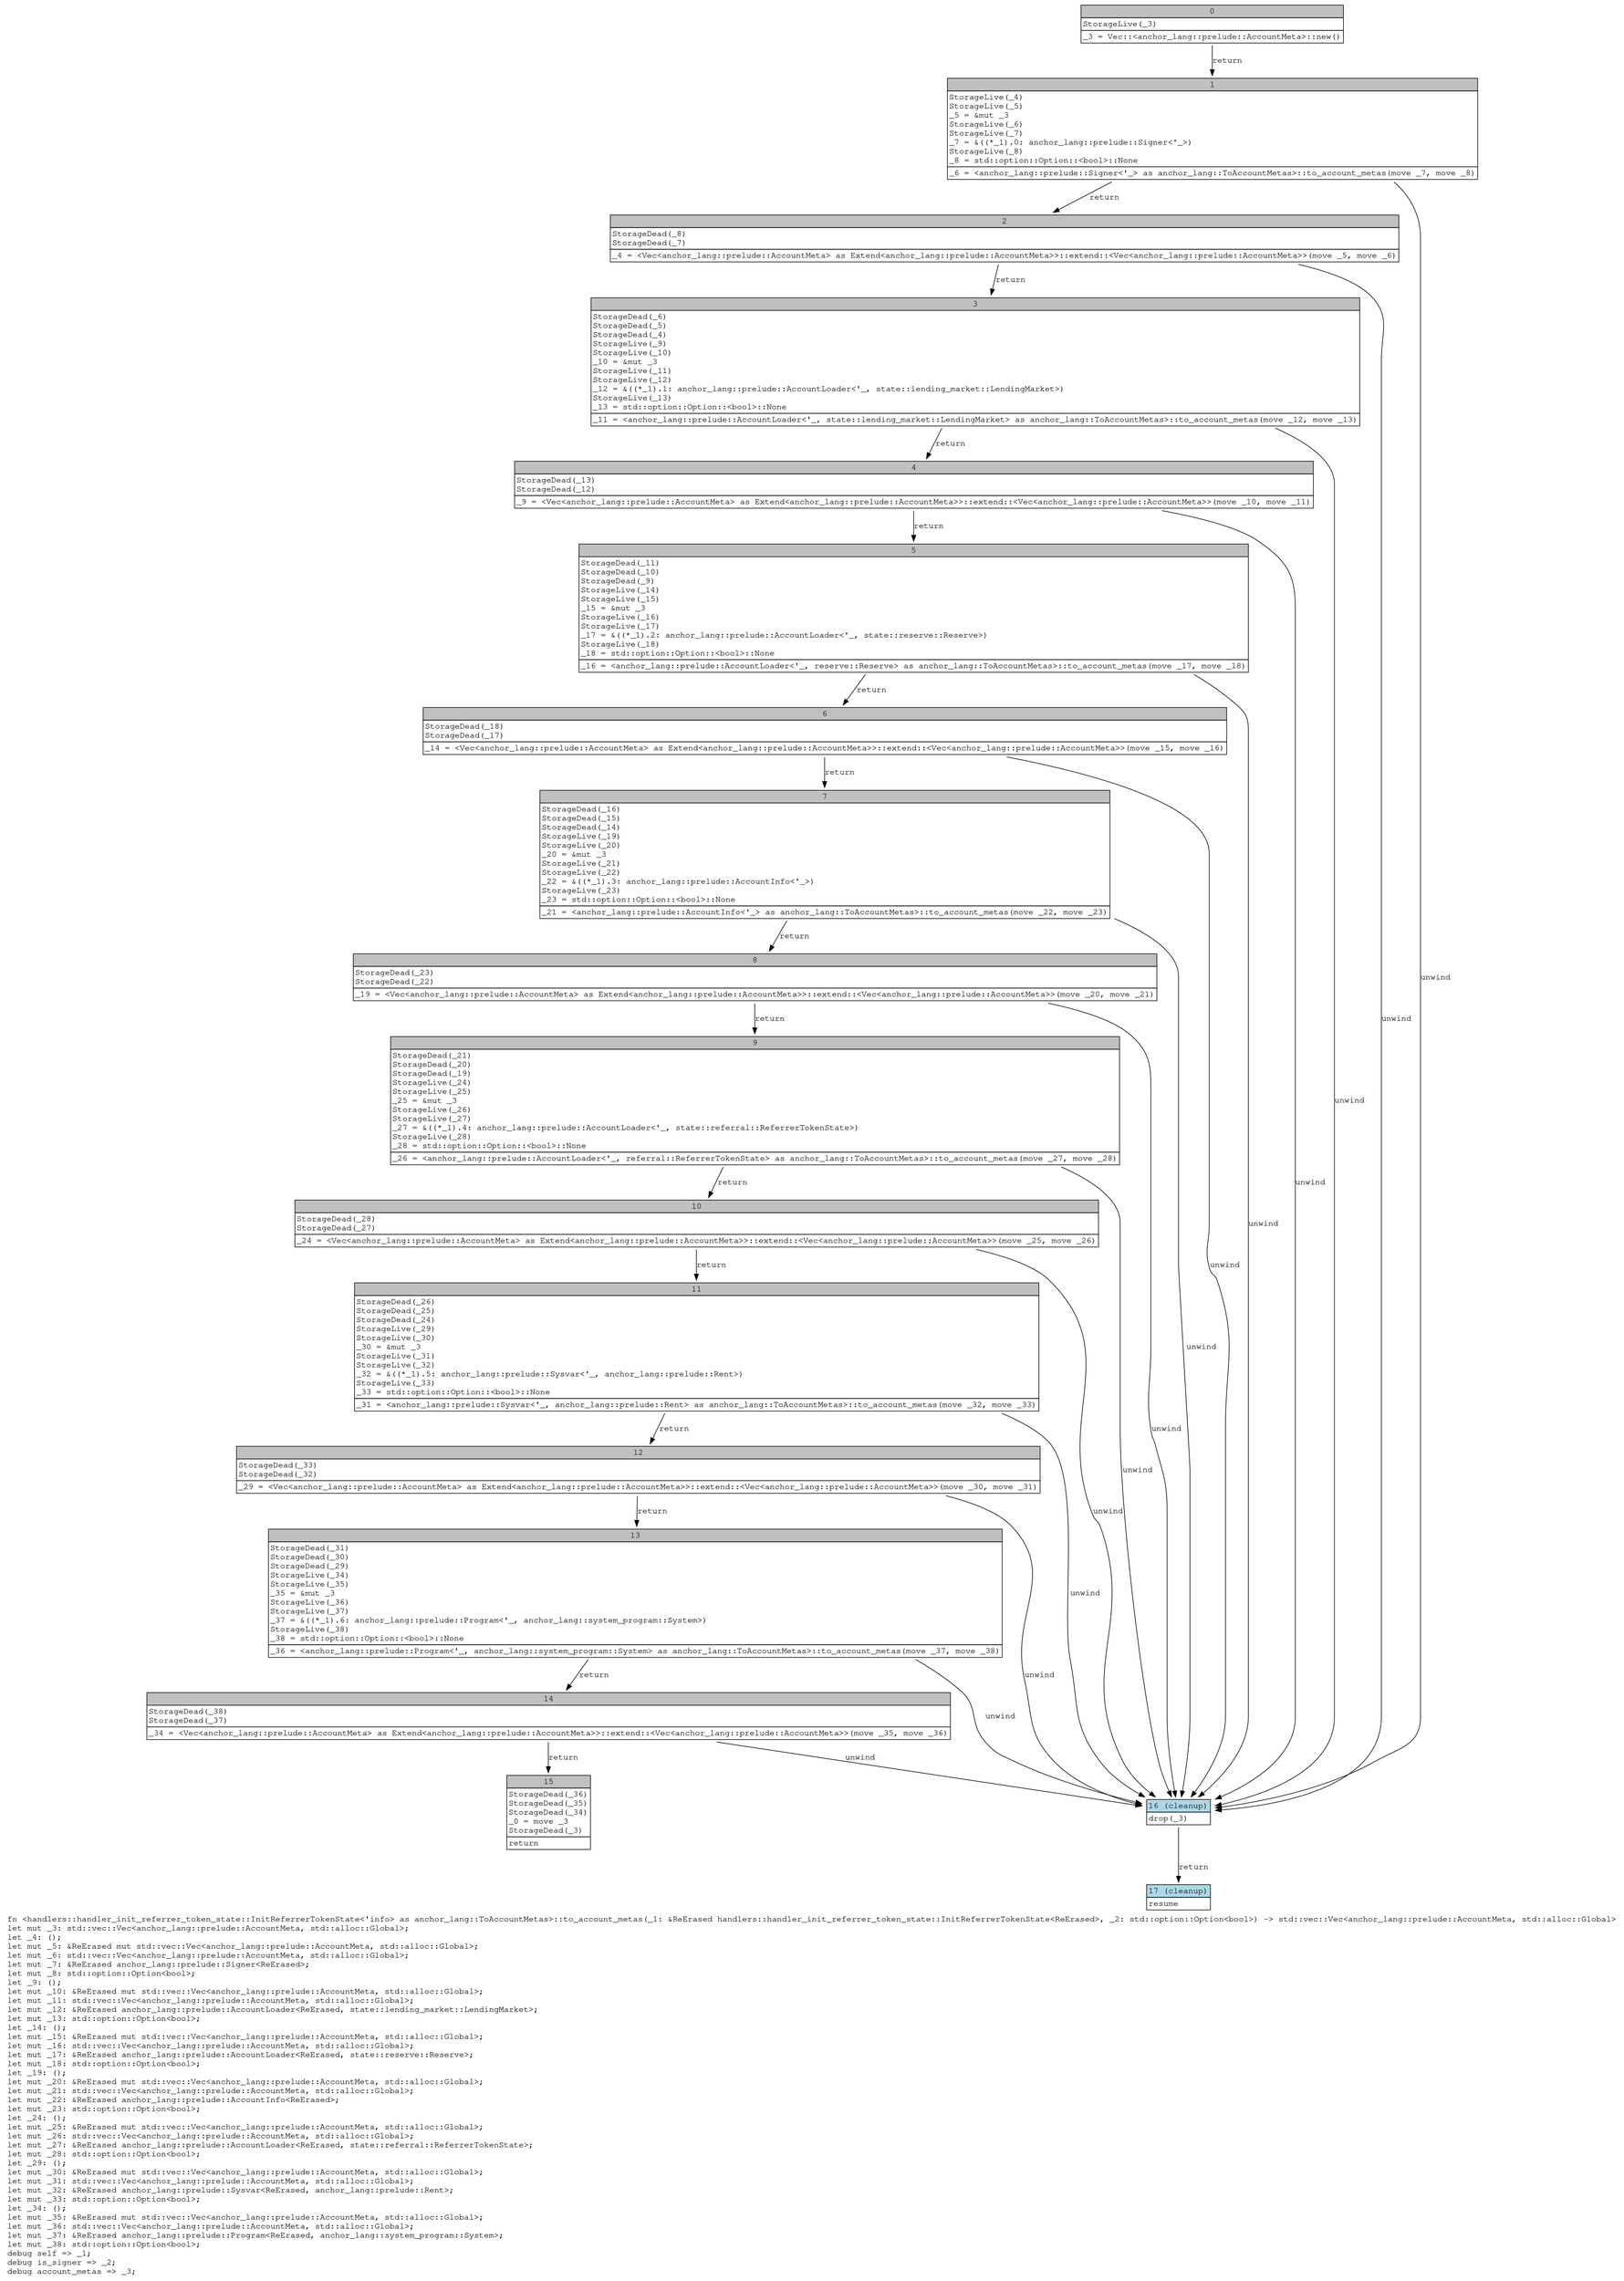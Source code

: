 digraph Mir_0_4241 {
    graph [fontname="Courier, monospace"];
    node [fontname="Courier, monospace"];
    edge [fontname="Courier, monospace"];
    label=<fn &lt;handlers::handler_init_referrer_token_state::InitReferrerTokenState&lt;'info&gt; as anchor_lang::ToAccountMetas&gt;::to_account_metas(_1: &amp;ReErased handlers::handler_init_referrer_token_state::InitReferrerTokenState&lt;ReErased&gt;, _2: std::option::Option&lt;bool&gt;) -&gt; std::vec::Vec&lt;anchor_lang::prelude::AccountMeta, std::alloc::Global&gt;<br align="left"/>let mut _3: std::vec::Vec&lt;anchor_lang::prelude::AccountMeta, std::alloc::Global&gt;;<br align="left"/>let _4: ();<br align="left"/>let mut _5: &amp;ReErased mut std::vec::Vec&lt;anchor_lang::prelude::AccountMeta, std::alloc::Global&gt;;<br align="left"/>let mut _6: std::vec::Vec&lt;anchor_lang::prelude::AccountMeta, std::alloc::Global&gt;;<br align="left"/>let mut _7: &amp;ReErased anchor_lang::prelude::Signer&lt;ReErased&gt;;<br align="left"/>let mut _8: std::option::Option&lt;bool&gt;;<br align="left"/>let _9: ();<br align="left"/>let mut _10: &amp;ReErased mut std::vec::Vec&lt;anchor_lang::prelude::AccountMeta, std::alloc::Global&gt;;<br align="left"/>let mut _11: std::vec::Vec&lt;anchor_lang::prelude::AccountMeta, std::alloc::Global&gt;;<br align="left"/>let mut _12: &amp;ReErased anchor_lang::prelude::AccountLoader&lt;ReErased, state::lending_market::LendingMarket&gt;;<br align="left"/>let mut _13: std::option::Option&lt;bool&gt;;<br align="left"/>let _14: ();<br align="left"/>let mut _15: &amp;ReErased mut std::vec::Vec&lt;anchor_lang::prelude::AccountMeta, std::alloc::Global&gt;;<br align="left"/>let mut _16: std::vec::Vec&lt;anchor_lang::prelude::AccountMeta, std::alloc::Global&gt;;<br align="left"/>let mut _17: &amp;ReErased anchor_lang::prelude::AccountLoader&lt;ReErased, state::reserve::Reserve&gt;;<br align="left"/>let mut _18: std::option::Option&lt;bool&gt;;<br align="left"/>let _19: ();<br align="left"/>let mut _20: &amp;ReErased mut std::vec::Vec&lt;anchor_lang::prelude::AccountMeta, std::alloc::Global&gt;;<br align="left"/>let mut _21: std::vec::Vec&lt;anchor_lang::prelude::AccountMeta, std::alloc::Global&gt;;<br align="left"/>let mut _22: &amp;ReErased anchor_lang::prelude::AccountInfo&lt;ReErased&gt;;<br align="left"/>let mut _23: std::option::Option&lt;bool&gt;;<br align="left"/>let _24: ();<br align="left"/>let mut _25: &amp;ReErased mut std::vec::Vec&lt;anchor_lang::prelude::AccountMeta, std::alloc::Global&gt;;<br align="left"/>let mut _26: std::vec::Vec&lt;anchor_lang::prelude::AccountMeta, std::alloc::Global&gt;;<br align="left"/>let mut _27: &amp;ReErased anchor_lang::prelude::AccountLoader&lt;ReErased, state::referral::ReferrerTokenState&gt;;<br align="left"/>let mut _28: std::option::Option&lt;bool&gt;;<br align="left"/>let _29: ();<br align="left"/>let mut _30: &amp;ReErased mut std::vec::Vec&lt;anchor_lang::prelude::AccountMeta, std::alloc::Global&gt;;<br align="left"/>let mut _31: std::vec::Vec&lt;anchor_lang::prelude::AccountMeta, std::alloc::Global&gt;;<br align="left"/>let mut _32: &amp;ReErased anchor_lang::prelude::Sysvar&lt;ReErased, anchor_lang::prelude::Rent&gt;;<br align="left"/>let mut _33: std::option::Option&lt;bool&gt;;<br align="left"/>let _34: ();<br align="left"/>let mut _35: &amp;ReErased mut std::vec::Vec&lt;anchor_lang::prelude::AccountMeta, std::alloc::Global&gt;;<br align="left"/>let mut _36: std::vec::Vec&lt;anchor_lang::prelude::AccountMeta, std::alloc::Global&gt;;<br align="left"/>let mut _37: &amp;ReErased anchor_lang::prelude::Program&lt;ReErased, anchor_lang::system_program::System&gt;;<br align="left"/>let mut _38: std::option::Option&lt;bool&gt;;<br align="left"/>debug self =&gt; _1;<br align="left"/>debug is_signer =&gt; _2;<br align="left"/>debug account_metas =&gt; _3;<br align="left"/>>;
    bb0__0_4241 [shape="none", label=<<table border="0" cellborder="1" cellspacing="0"><tr><td bgcolor="gray" align="center" colspan="1">0</td></tr><tr><td align="left" balign="left">StorageLive(_3)<br/></td></tr><tr><td align="left">_3 = Vec::&lt;anchor_lang::prelude::AccountMeta&gt;::new()</td></tr></table>>];
    bb1__0_4241 [shape="none", label=<<table border="0" cellborder="1" cellspacing="0"><tr><td bgcolor="gray" align="center" colspan="1">1</td></tr><tr><td align="left" balign="left">StorageLive(_4)<br/>StorageLive(_5)<br/>_5 = &amp;mut _3<br/>StorageLive(_6)<br/>StorageLive(_7)<br/>_7 = &amp;((*_1).0: anchor_lang::prelude::Signer&lt;'_&gt;)<br/>StorageLive(_8)<br/>_8 = std::option::Option::&lt;bool&gt;::None<br/></td></tr><tr><td align="left">_6 = &lt;anchor_lang::prelude::Signer&lt;'_&gt; as anchor_lang::ToAccountMetas&gt;::to_account_metas(move _7, move _8)</td></tr></table>>];
    bb2__0_4241 [shape="none", label=<<table border="0" cellborder="1" cellspacing="0"><tr><td bgcolor="gray" align="center" colspan="1">2</td></tr><tr><td align="left" balign="left">StorageDead(_8)<br/>StorageDead(_7)<br/></td></tr><tr><td align="left">_4 = &lt;Vec&lt;anchor_lang::prelude::AccountMeta&gt; as Extend&lt;anchor_lang::prelude::AccountMeta&gt;&gt;::extend::&lt;Vec&lt;anchor_lang::prelude::AccountMeta&gt;&gt;(move _5, move _6)</td></tr></table>>];
    bb3__0_4241 [shape="none", label=<<table border="0" cellborder="1" cellspacing="0"><tr><td bgcolor="gray" align="center" colspan="1">3</td></tr><tr><td align="left" balign="left">StorageDead(_6)<br/>StorageDead(_5)<br/>StorageDead(_4)<br/>StorageLive(_9)<br/>StorageLive(_10)<br/>_10 = &amp;mut _3<br/>StorageLive(_11)<br/>StorageLive(_12)<br/>_12 = &amp;((*_1).1: anchor_lang::prelude::AccountLoader&lt;'_, state::lending_market::LendingMarket&gt;)<br/>StorageLive(_13)<br/>_13 = std::option::Option::&lt;bool&gt;::None<br/></td></tr><tr><td align="left">_11 = &lt;anchor_lang::prelude::AccountLoader&lt;'_, state::lending_market::LendingMarket&gt; as anchor_lang::ToAccountMetas&gt;::to_account_metas(move _12, move _13)</td></tr></table>>];
    bb4__0_4241 [shape="none", label=<<table border="0" cellborder="1" cellspacing="0"><tr><td bgcolor="gray" align="center" colspan="1">4</td></tr><tr><td align="left" balign="left">StorageDead(_13)<br/>StorageDead(_12)<br/></td></tr><tr><td align="left">_9 = &lt;Vec&lt;anchor_lang::prelude::AccountMeta&gt; as Extend&lt;anchor_lang::prelude::AccountMeta&gt;&gt;::extend::&lt;Vec&lt;anchor_lang::prelude::AccountMeta&gt;&gt;(move _10, move _11)</td></tr></table>>];
    bb5__0_4241 [shape="none", label=<<table border="0" cellborder="1" cellspacing="0"><tr><td bgcolor="gray" align="center" colspan="1">5</td></tr><tr><td align="left" balign="left">StorageDead(_11)<br/>StorageDead(_10)<br/>StorageDead(_9)<br/>StorageLive(_14)<br/>StorageLive(_15)<br/>_15 = &amp;mut _3<br/>StorageLive(_16)<br/>StorageLive(_17)<br/>_17 = &amp;((*_1).2: anchor_lang::prelude::AccountLoader&lt;'_, state::reserve::Reserve&gt;)<br/>StorageLive(_18)<br/>_18 = std::option::Option::&lt;bool&gt;::None<br/></td></tr><tr><td align="left">_16 = &lt;anchor_lang::prelude::AccountLoader&lt;'_, reserve::Reserve&gt; as anchor_lang::ToAccountMetas&gt;::to_account_metas(move _17, move _18)</td></tr></table>>];
    bb6__0_4241 [shape="none", label=<<table border="0" cellborder="1" cellspacing="0"><tr><td bgcolor="gray" align="center" colspan="1">6</td></tr><tr><td align="left" balign="left">StorageDead(_18)<br/>StorageDead(_17)<br/></td></tr><tr><td align="left">_14 = &lt;Vec&lt;anchor_lang::prelude::AccountMeta&gt; as Extend&lt;anchor_lang::prelude::AccountMeta&gt;&gt;::extend::&lt;Vec&lt;anchor_lang::prelude::AccountMeta&gt;&gt;(move _15, move _16)</td></tr></table>>];
    bb7__0_4241 [shape="none", label=<<table border="0" cellborder="1" cellspacing="0"><tr><td bgcolor="gray" align="center" colspan="1">7</td></tr><tr><td align="left" balign="left">StorageDead(_16)<br/>StorageDead(_15)<br/>StorageDead(_14)<br/>StorageLive(_19)<br/>StorageLive(_20)<br/>_20 = &amp;mut _3<br/>StorageLive(_21)<br/>StorageLive(_22)<br/>_22 = &amp;((*_1).3: anchor_lang::prelude::AccountInfo&lt;'_&gt;)<br/>StorageLive(_23)<br/>_23 = std::option::Option::&lt;bool&gt;::None<br/></td></tr><tr><td align="left">_21 = &lt;anchor_lang::prelude::AccountInfo&lt;'_&gt; as anchor_lang::ToAccountMetas&gt;::to_account_metas(move _22, move _23)</td></tr></table>>];
    bb8__0_4241 [shape="none", label=<<table border="0" cellborder="1" cellspacing="0"><tr><td bgcolor="gray" align="center" colspan="1">8</td></tr><tr><td align="left" balign="left">StorageDead(_23)<br/>StorageDead(_22)<br/></td></tr><tr><td align="left">_19 = &lt;Vec&lt;anchor_lang::prelude::AccountMeta&gt; as Extend&lt;anchor_lang::prelude::AccountMeta&gt;&gt;::extend::&lt;Vec&lt;anchor_lang::prelude::AccountMeta&gt;&gt;(move _20, move _21)</td></tr></table>>];
    bb9__0_4241 [shape="none", label=<<table border="0" cellborder="1" cellspacing="0"><tr><td bgcolor="gray" align="center" colspan="1">9</td></tr><tr><td align="left" balign="left">StorageDead(_21)<br/>StorageDead(_20)<br/>StorageDead(_19)<br/>StorageLive(_24)<br/>StorageLive(_25)<br/>_25 = &amp;mut _3<br/>StorageLive(_26)<br/>StorageLive(_27)<br/>_27 = &amp;((*_1).4: anchor_lang::prelude::AccountLoader&lt;'_, state::referral::ReferrerTokenState&gt;)<br/>StorageLive(_28)<br/>_28 = std::option::Option::&lt;bool&gt;::None<br/></td></tr><tr><td align="left">_26 = &lt;anchor_lang::prelude::AccountLoader&lt;'_, referral::ReferrerTokenState&gt; as anchor_lang::ToAccountMetas&gt;::to_account_metas(move _27, move _28)</td></tr></table>>];
    bb10__0_4241 [shape="none", label=<<table border="0" cellborder="1" cellspacing="0"><tr><td bgcolor="gray" align="center" colspan="1">10</td></tr><tr><td align="left" balign="left">StorageDead(_28)<br/>StorageDead(_27)<br/></td></tr><tr><td align="left">_24 = &lt;Vec&lt;anchor_lang::prelude::AccountMeta&gt; as Extend&lt;anchor_lang::prelude::AccountMeta&gt;&gt;::extend::&lt;Vec&lt;anchor_lang::prelude::AccountMeta&gt;&gt;(move _25, move _26)</td></tr></table>>];
    bb11__0_4241 [shape="none", label=<<table border="0" cellborder="1" cellspacing="0"><tr><td bgcolor="gray" align="center" colspan="1">11</td></tr><tr><td align="left" balign="left">StorageDead(_26)<br/>StorageDead(_25)<br/>StorageDead(_24)<br/>StorageLive(_29)<br/>StorageLive(_30)<br/>_30 = &amp;mut _3<br/>StorageLive(_31)<br/>StorageLive(_32)<br/>_32 = &amp;((*_1).5: anchor_lang::prelude::Sysvar&lt;'_, anchor_lang::prelude::Rent&gt;)<br/>StorageLive(_33)<br/>_33 = std::option::Option::&lt;bool&gt;::None<br/></td></tr><tr><td align="left">_31 = &lt;anchor_lang::prelude::Sysvar&lt;'_, anchor_lang::prelude::Rent&gt; as anchor_lang::ToAccountMetas&gt;::to_account_metas(move _32, move _33)</td></tr></table>>];
    bb12__0_4241 [shape="none", label=<<table border="0" cellborder="1" cellspacing="0"><tr><td bgcolor="gray" align="center" colspan="1">12</td></tr><tr><td align="left" balign="left">StorageDead(_33)<br/>StorageDead(_32)<br/></td></tr><tr><td align="left">_29 = &lt;Vec&lt;anchor_lang::prelude::AccountMeta&gt; as Extend&lt;anchor_lang::prelude::AccountMeta&gt;&gt;::extend::&lt;Vec&lt;anchor_lang::prelude::AccountMeta&gt;&gt;(move _30, move _31)</td></tr></table>>];
    bb13__0_4241 [shape="none", label=<<table border="0" cellborder="1" cellspacing="0"><tr><td bgcolor="gray" align="center" colspan="1">13</td></tr><tr><td align="left" balign="left">StorageDead(_31)<br/>StorageDead(_30)<br/>StorageDead(_29)<br/>StorageLive(_34)<br/>StorageLive(_35)<br/>_35 = &amp;mut _3<br/>StorageLive(_36)<br/>StorageLive(_37)<br/>_37 = &amp;((*_1).6: anchor_lang::prelude::Program&lt;'_, anchor_lang::system_program::System&gt;)<br/>StorageLive(_38)<br/>_38 = std::option::Option::&lt;bool&gt;::None<br/></td></tr><tr><td align="left">_36 = &lt;anchor_lang::prelude::Program&lt;'_, anchor_lang::system_program::System&gt; as anchor_lang::ToAccountMetas&gt;::to_account_metas(move _37, move _38)</td></tr></table>>];
    bb14__0_4241 [shape="none", label=<<table border="0" cellborder="1" cellspacing="0"><tr><td bgcolor="gray" align="center" colspan="1">14</td></tr><tr><td align="left" balign="left">StorageDead(_38)<br/>StorageDead(_37)<br/></td></tr><tr><td align="left">_34 = &lt;Vec&lt;anchor_lang::prelude::AccountMeta&gt; as Extend&lt;anchor_lang::prelude::AccountMeta&gt;&gt;::extend::&lt;Vec&lt;anchor_lang::prelude::AccountMeta&gt;&gt;(move _35, move _36)</td></tr></table>>];
    bb15__0_4241 [shape="none", label=<<table border="0" cellborder="1" cellspacing="0"><tr><td bgcolor="gray" align="center" colspan="1">15</td></tr><tr><td align="left" balign="left">StorageDead(_36)<br/>StorageDead(_35)<br/>StorageDead(_34)<br/>_0 = move _3<br/>StorageDead(_3)<br/></td></tr><tr><td align="left">return</td></tr></table>>];
    bb16__0_4241 [shape="none", label=<<table border="0" cellborder="1" cellspacing="0"><tr><td bgcolor="lightblue" align="center" colspan="1">16 (cleanup)</td></tr><tr><td align="left">drop(_3)</td></tr></table>>];
    bb17__0_4241 [shape="none", label=<<table border="0" cellborder="1" cellspacing="0"><tr><td bgcolor="lightblue" align="center" colspan="1">17 (cleanup)</td></tr><tr><td align="left">resume</td></tr></table>>];
    bb0__0_4241 -> bb1__0_4241 [label="return"];
    bb1__0_4241 -> bb2__0_4241 [label="return"];
    bb1__0_4241 -> bb16__0_4241 [label="unwind"];
    bb2__0_4241 -> bb3__0_4241 [label="return"];
    bb2__0_4241 -> bb16__0_4241 [label="unwind"];
    bb3__0_4241 -> bb4__0_4241 [label="return"];
    bb3__0_4241 -> bb16__0_4241 [label="unwind"];
    bb4__0_4241 -> bb5__0_4241 [label="return"];
    bb4__0_4241 -> bb16__0_4241 [label="unwind"];
    bb5__0_4241 -> bb6__0_4241 [label="return"];
    bb5__0_4241 -> bb16__0_4241 [label="unwind"];
    bb6__0_4241 -> bb7__0_4241 [label="return"];
    bb6__0_4241 -> bb16__0_4241 [label="unwind"];
    bb7__0_4241 -> bb8__0_4241 [label="return"];
    bb7__0_4241 -> bb16__0_4241 [label="unwind"];
    bb8__0_4241 -> bb9__0_4241 [label="return"];
    bb8__0_4241 -> bb16__0_4241 [label="unwind"];
    bb9__0_4241 -> bb10__0_4241 [label="return"];
    bb9__0_4241 -> bb16__0_4241 [label="unwind"];
    bb10__0_4241 -> bb11__0_4241 [label="return"];
    bb10__0_4241 -> bb16__0_4241 [label="unwind"];
    bb11__0_4241 -> bb12__0_4241 [label="return"];
    bb11__0_4241 -> bb16__0_4241 [label="unwind"];
    bb12__0_4241 -> bb13__0_4241 [label="return"];
    bb12__0_4241 -> bb16__0_4241 [label="unwind"];
    bb13__0_4241 -> bb14__0_4241 [label="return"];
    bb13__0_4241 -> bb16__0_4241 [label="unwind"];
    bb14__0_4241 -> bb15__0_4241 [label="return"];
    bb14__0_4241 -> bb16__0_4241 [label="unwind"];
    bb16__0_4241 -> bb17__0_4241 [label="return"];
}
